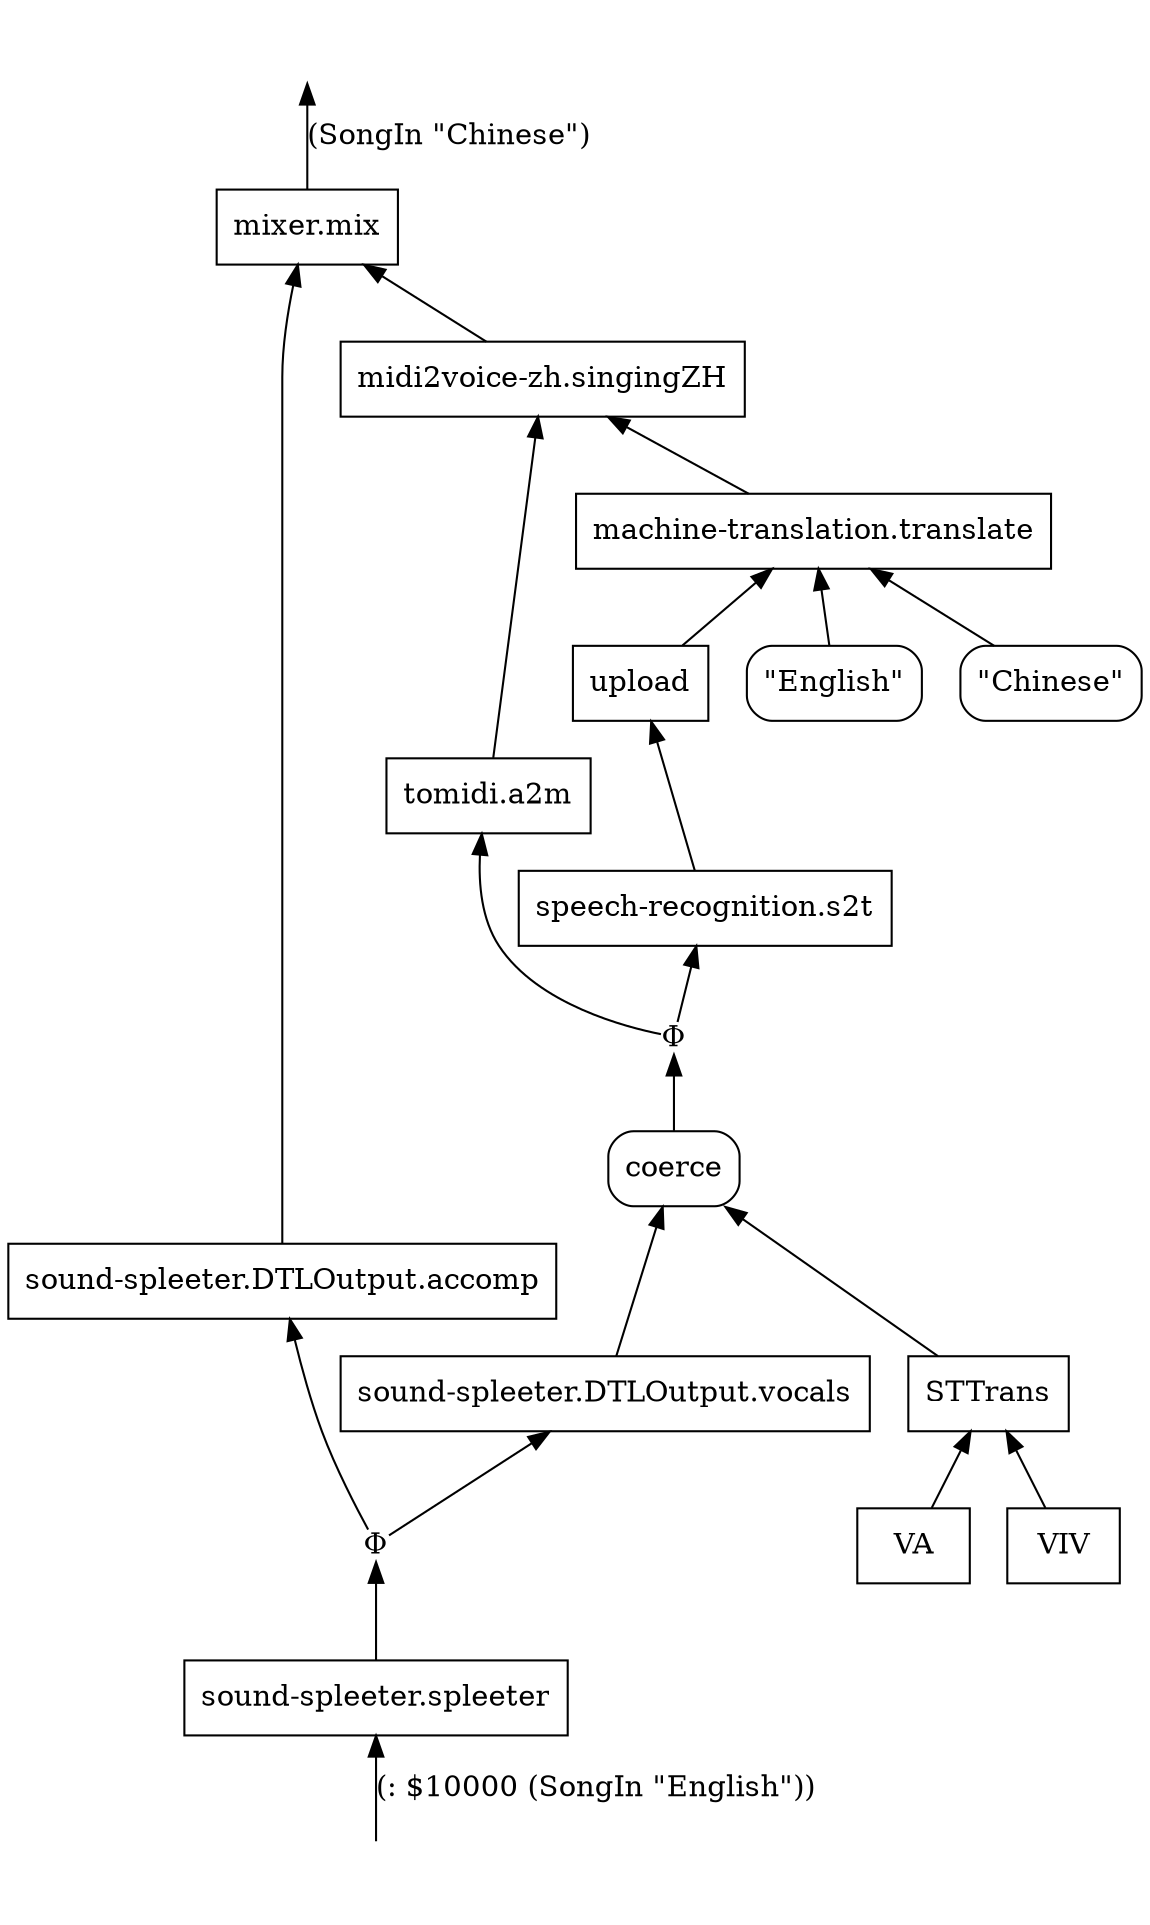 digraph Flowchart {
rankdir=BT

"__IN__0" [label="", shape=none]
"__OUT__0" [label="", shape=none]
"Φ1002" [label="Φ", shape=plain]
"mixer.mix3" [label="mixer.mix", shape=box]
"sound-spleeter.DTLOutput.accomp12" [label="sound-spleeter.DTLOutput.accomp", shape=box]
"Φ1103" [label="Φ", shape=plain]
"midi2voice-zh.singingZH104" [label="midi2voice-zh.singingZH", shape=box]
"machine-translation.translate115" [label="machine-translation.translate", shape=box]
"English" [label="\"English\"", shape=box, style=rounded]
"Chinese" [label="\"Chinese\"", shape=box, style=rounded]
"upload124" [label="upload", shape=box]
"speech-recognition.s2t133" [label="speech-recognition.s2t", shape=box]
"tomidi.a2m203" [label="tomidi.a2m", shape=box]
coerce [label="coerce", shape=box, style=rounded]
"STTrans124" [label="STTrans", shape=box]
"VA133" [label="VA", shape=box]
"VIV223" [label="VIV", shape=box]
"sound-spleeter.DTLOutput.vocals122" [label="sound-spleeter.DTLOutput.vocals", shape=box]
"sound-spleeter.spleeter11" [label="sound-spleeter.spleeter", shape=box]

"__IN__0" -> "sound-spleeter.spleeter11" [label="(: $10000 (SongIn \"English\"))"]
"mixer.mix3" -> "__OUT__0" [label="(SongIn \"Chinese\")"]
"sound-spleeter.spleeter11" -> "Φ1002" []
"Φ1002" -> "sound-spleeter.DTLOutput.accomp12" []
"Φ1002" -> "sound-spleeter.DTLOutput.vocals122" []
"sound-spleeter.DTLOutput.accomp12" -> "mixer.mix3" []
"midi2voice-zh.singingZH104" -> "mixer.mix3" []
coerce -> "Φ1103" []
"Φ1103" -> "speech-recognition.s2t133" []
"Φ1103" -> "tomidi.a2m203" []
"machine-translation.translate115" -> "midi2voice-zh.singingZH104" []
"tomidi.a2m203" -> "midi2voice-zh.singingZH104" []
"upload124" -> "machine-translation.translate115" []
"English" -> "machine-translation.translate115" []
"Chinese" -> "machine-translation.translate115" []
"speech-recognition.s2t133" -> "upload124" []
"sound-spleeter.DTLOutput.vocals122" -> coerce []
"STTrans124" -> coerce []
"VA133" -> "STTrans124" []
"VIV223" -> "STTrans124" []
}
